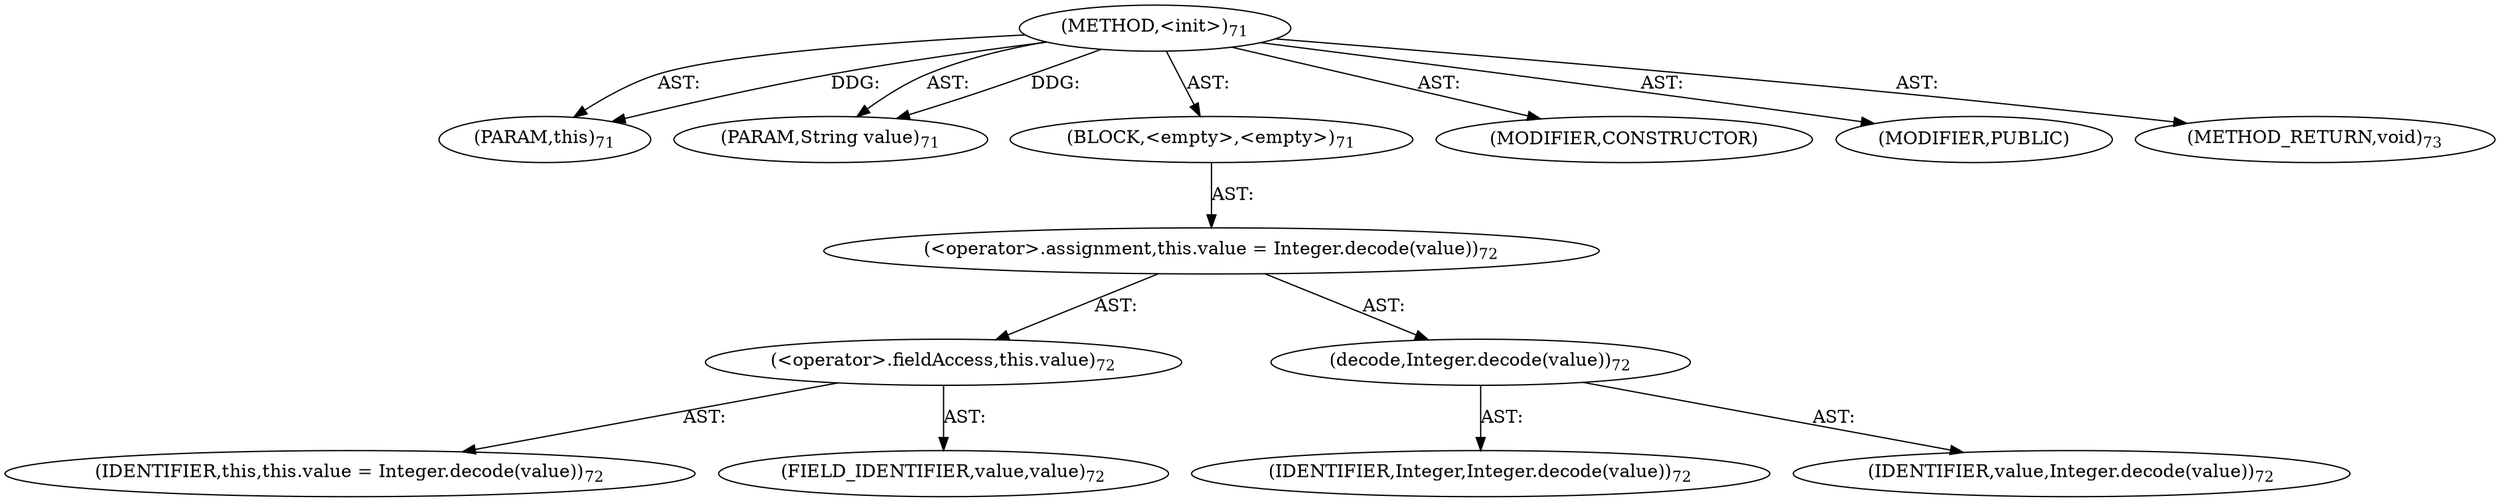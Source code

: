 digraph "&lt;init&gt;" {  
"111669149696" [label = <(METHOD,&lt;init&gt;)<SUB>71</SUB>> ]
"115964116992" [label = <(PARAM,this)<SUB>71</SUB>> ]
"115964116993" [label = <(PARAM,String value)<SUB>71</SUB>> ]
"25769803776" [label = <(BLOCK,&lt;empty&gt;,&lt;empty&gt;)<SUB>71</SUB>> ]
"30064771072" [label = <(&lt;operator&gt;.assignment,this.value = Integer.decode(value))<SUB>72</SUB>> ]
"30064771073" [label = <(&lt;operator&gt;.fieldAccess,this.value)<SUB>72</SUB>> ]
"68719476736" [label = <(IDENTIFIER,this,this.value = Integer.decode(value))<SUB>72</SUB>> ]
"55834574848" [label = <(FIELD_IDENTIFIER,value,value)<SUB>72</SUB>> ]
"30064771074" [label = <(decode,Integer.decode(value))<SUB>72</SUB>> ]
"68719476737" [label = <(IDENTIFIER,Integer,Integer.decode(value))<SUB>72</SUB>> ]
"68719476738" [label = <(IDENTIFIER,value,Integer.decode(value))<SUB>72</SUB>> ]
"133143986177" [label = <(MODIFIER,CONSTRUCTOR)> ]
"133143986178" [label = <(MODIFIER,PUBLIC)> ]
"128849018880" [label = <(METHOD_RETURN,void)<SUB>73</SUB>> ]
  "111669149696" -> "115964116992"  [ label = "AST: "] 
  "111669149696" -> "115964116993"  [ label = "AST: "] 
  "111669149696" -> "25769803776"  [ label = "AST: "] 
  "111669149696" -> "133143986177"  [ label = "AST: "] 
  "111669149696" -> "133143986178"  [ label = "AST: "] 
  "111669149696" -> "128849018880"  [ label = "AST: "] 
  "25769803776" -> "30064771072"  [ label = "AST: "] 
  "30064771072" -> "30064771073"  [ label = "AST: "] 
  "30064771072" -> "30064771074"  [ label = "AST: "] 
  "30064771073" -> "68719476736"  [ label = "AST: "] 
  "30064771073" -> "55834574848"  [ label = "AST: "] 
  "30064771074" -> "68719476737"  [ label = "AST: "] 
  "30064771074" -> "68719476738"  [ label = "AST: "] 
  "111669149696" -> "115964116992"  [ label = "DDG: "] 
  "111669149696" -> "115964116993"  [ label = "DDG: "] 
}

